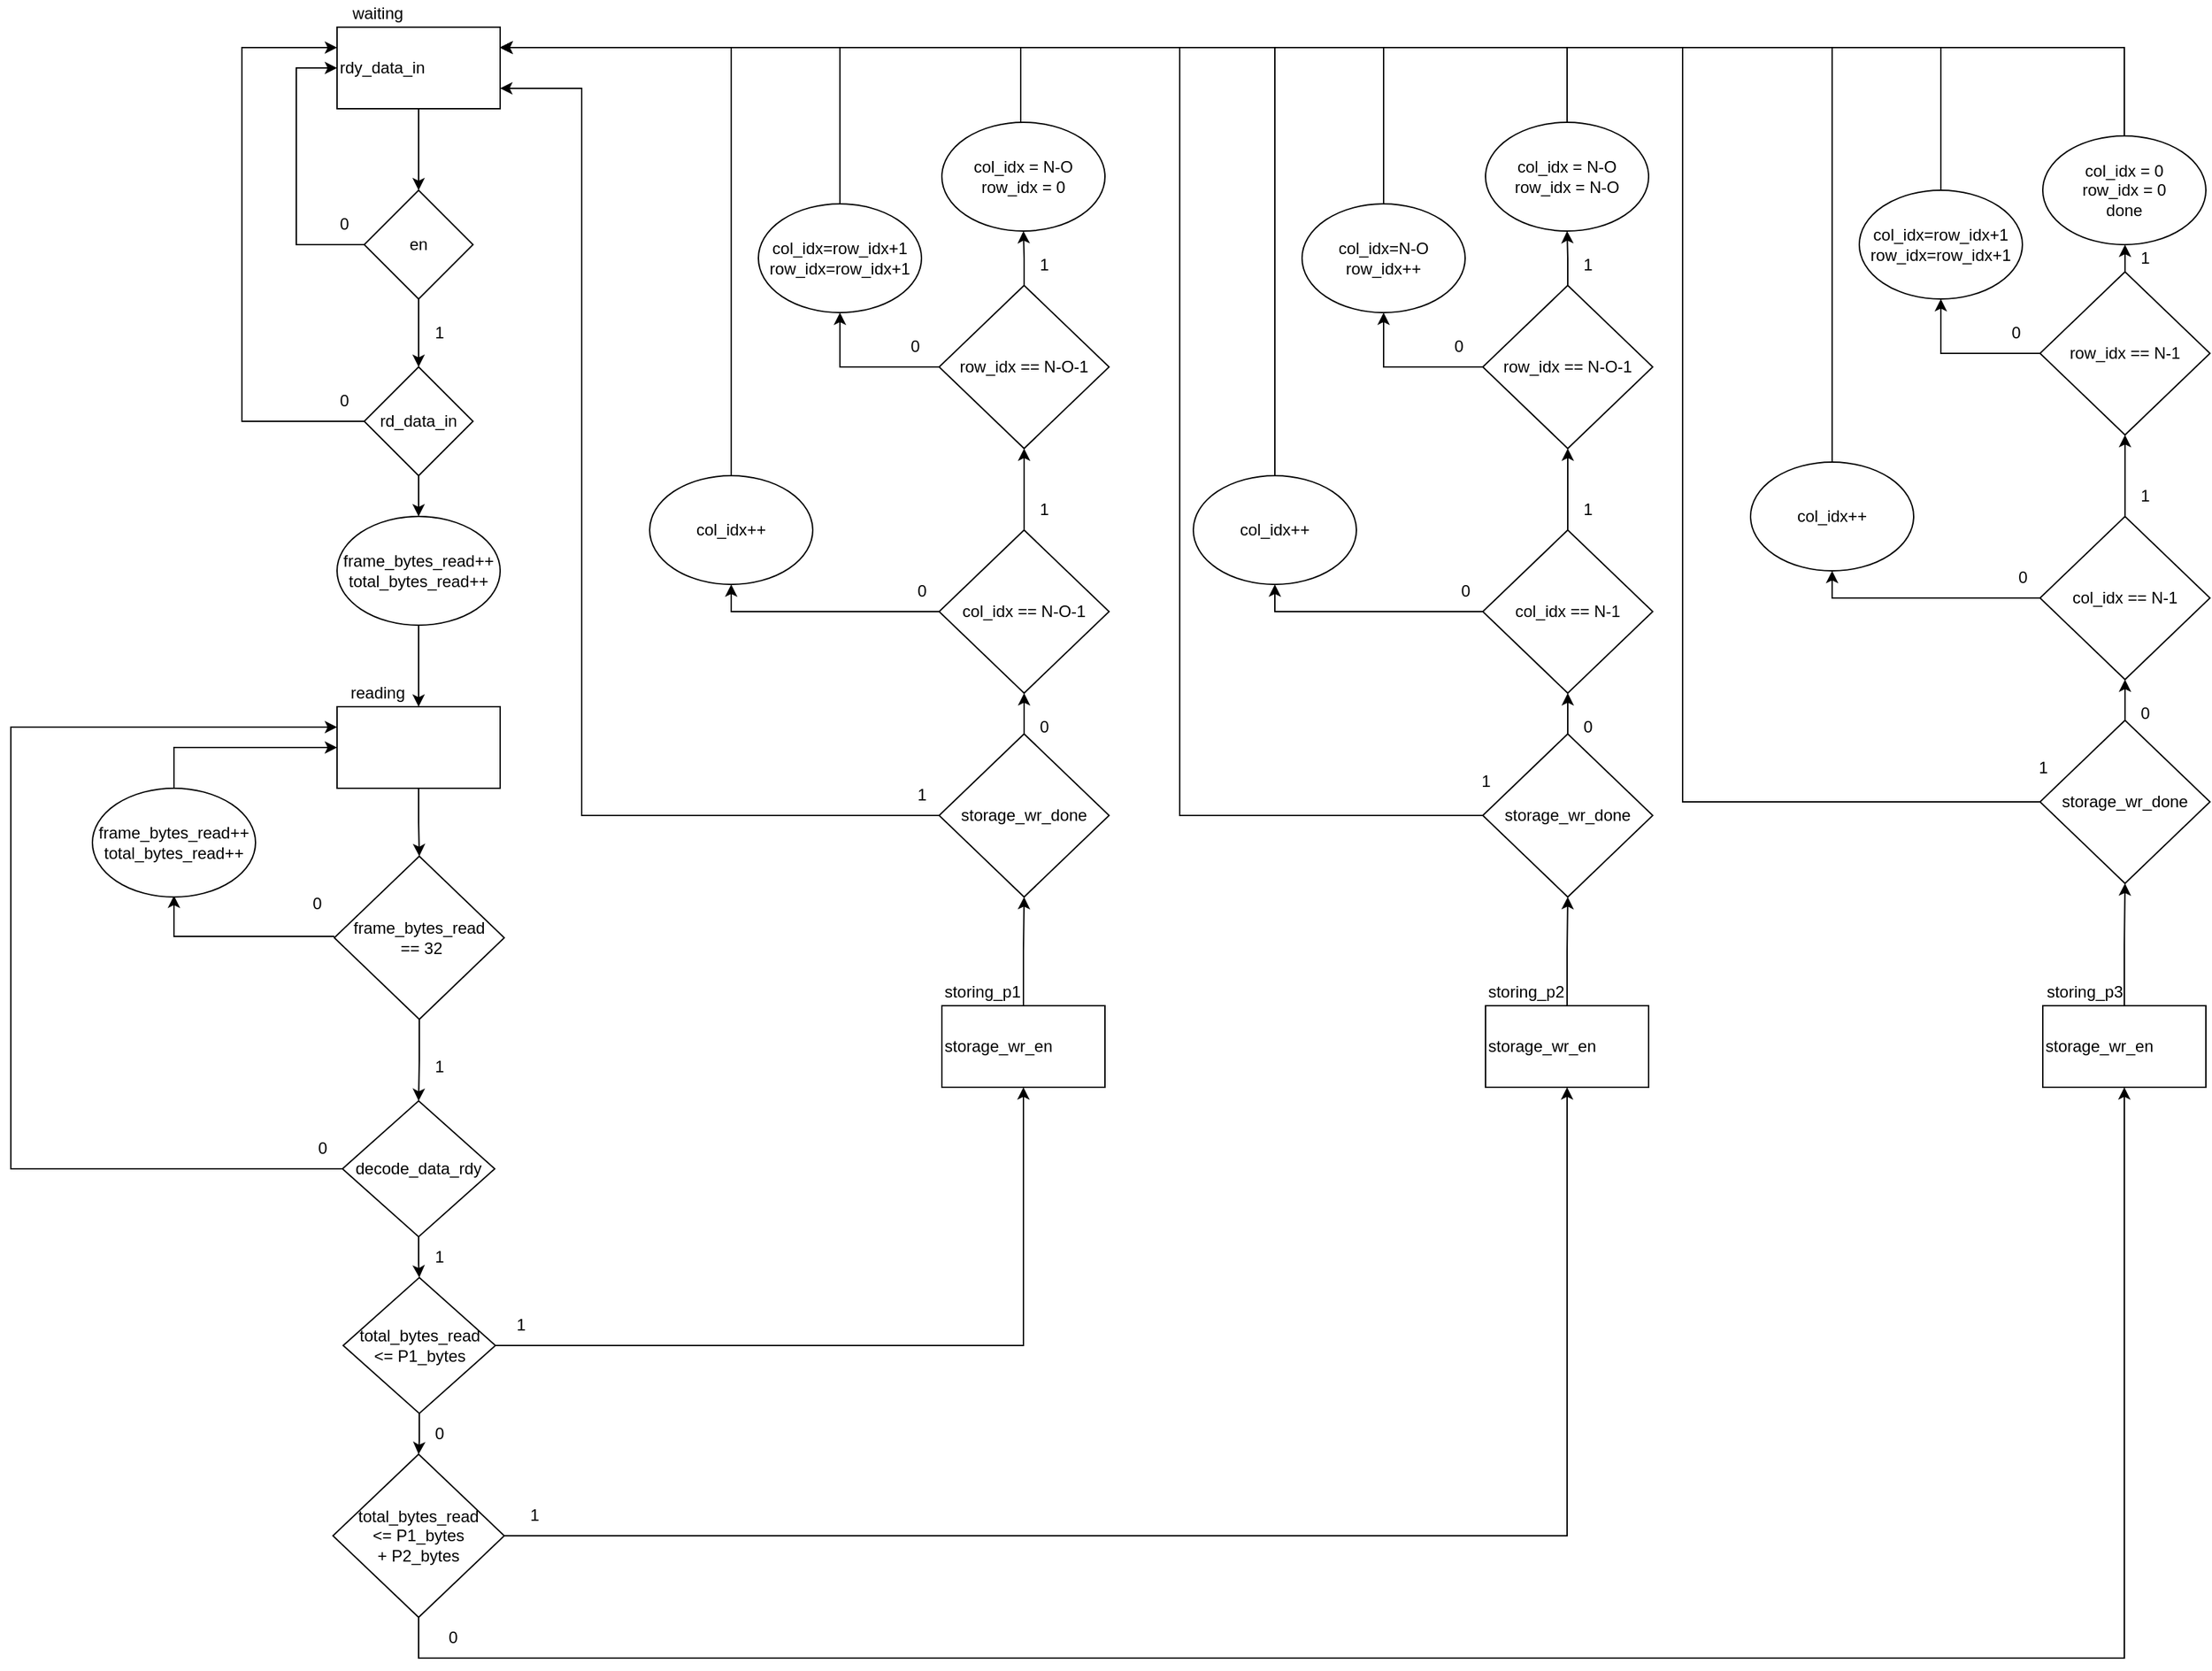 <mxfile version="22.1.2" type="device">
  <diagram name="Page-1" id="vqsGJL-SD46lGoLcBVYe">
    <mxGraphModel dx="2175" dy="1520" grid="1" gridSize="10" guides="1" tooltips="1" connect="1" arrows="1" fold="1" page="1" pageScale="1" pageWidth="850" pageHeight="1100" math="0" shadow="0">
      <root>
        <mxCell id="0" />
        <mxCell id="1" parent="0" />
        <mxCell id="K7loId0zBNw9NE6-Rvp8-5" style="edgeStyle=orthogonalEdgeStyle;rounded=0;orthogonalLoop=1;jettySize=auto;html=1;entryX=0.5;entryY=0;entryDx=0;entryDy=0;" edge="1" parent="1" source="K7loId0zBNw9NE6-Rvp8-1" target="K7loId0zBNw9NE6-Rvp8-3">
          <mxGeometry relative="1" as="geometry" />
        </mxCell>
        <mxCell id="K7loId0zBNw9NE6-Rvp8-1" value="rdy_data_in" style="rounded=0;whiteSpace=wrap;html=1;align=left;" vertex="1" parent="1">
          <mxGeometry x="320" y="80" width="120" height="60" as="geometry" />
        </mxCell>
        <mxCell id="K7loId0zBNw9NE6-Rvp8-2" value="waiting" style="text;html=1;strokeColor=none;fillColor=none;align=center;verticalAlign=middle;whiteSpace=wrap;rounded=0;" vertex="1" parent="1">
          <mxGeometry x="320" y="60" width="60" height="20" as="geometry" />
        </mxCell>
        <mxCell id="K7loId0zBNw9NE6-Rvp8-4" style="edgeStyle=orthogonalEdgeStyle;rounded=0;orthogonalLoop=1;jettySize=auto;html=1;entryX=0;entryY=0.5;entryDx=0;entryDy=0;" edge="1" parent="1" source="K7loId0zBNw9NE6-Rvp8-3" target="K7loId0zBNw9NE6-Rvp8-1">
          <mxGeometry relative="1" as="geometry">
            <Array as="points">
              <mxPoint x="290" y="240" />
              <mxPoint x="290" y="110" />
            </Array>
          </mxGeometry>
        </mxCell>
        <mxCell id="K7loId0zBNw9NE6-Rvp8-7" style="edgeStyle=orthogonalEdgeStyle;rounded=0;orthogonalLoop=1;jettySize=auto;html=1;entryX=0.5;entryY=0;entryDx=0;entryDy=0;" edge="1" parent="1" source="K7loId0zBNw9NE6-Rvp8-3" target="K7loId0zBNw9NE6-Rvp8-6">
          <mxGeometry relative="1" as="geometry" />
        </mxCell>
        <mxCell id="K7loId0zBNw9NE6-Rvp8-3" value="en" style="rhombus;whiteSpace=wrap;html=1;" vertex="1" parent="1">
          <mxGeometry x="340" y="200" width="80" height="80" as="geometry" />
        </mxCell>
        <mxCell id="K7loId0zBNw9NE6-Rvp8-8" style="edgeStyle=orthogonalEdgeStyle;rounded=0;orthogonalLoop=1;jettySize=auto;html=1;entryX=0;entryY=0.25;entryDx=0;entryDy=0;" edge="1" parent="1" source="K7loId0zBNw9NE6-Rvp8-6" target="K7loId0zBNw9NE6-Rvp8-1">
          <mxGeometry relative="1" as="geometry">
            <Array as="points">
              <mxPoint x="250" y="370" />
              <mxPoint x="250" y="95" />
            </Array>
          </mxGeometry>
        </mxCell>
        <mxCell id="K7loId0zBNw9NE6-Rvp8-13" style="edgeStyle=orthogonalEdgeStyle;rounded=0;orthogonalLoop=1;jettySize=auto;html=1;entryX=0.5;entryY=0;entryDx=0;entryDy=0;" edge="1" parent="1" source="K7loId0zBNw9NE6-Rvp8-6" target="K7loId0zBNw9NE6-Rvp8-12">
          <mxGeometry relative="1" as="geometry" />
        </mxCell>
        <mxCell id="K7loId0zBNw9NE6-Rvp8-6" value="rd_data_in" style="rhombus;whiteSpace=wrap;html=1;" vertex="1" parent="1">
          <mxGeometry x="340" y="330" width="80" height="80" as="geometry" />
        </mxCell>
        <mxCell id="K7loId0zBNw9NE6-Rvp8-9" value="0" style="text;html=1;align=center;verticalAlign=middle;resizable=0;points=[];autosize=1;strokeColor=none;fillColor=none;" vertex="1" parent="1">
          <mxGeometry x="310" y="210" width="30" height="30" as="geometry" />
        </mxCell>
        <mxCell id="K7loId0zBNw9NE6-Rvp8-10" value="0" style="text;html=1;align=center;verticalAlign=middle;resizable=0;points=[];autosize=1;strokeColor=none;fillColor=none;" vertex="1" parent="1">
          <mxGeometry x="310" y="340" width="30" height="30" as="geometry" />
        </mxCell>
        <mxCell id="K7loId0zBNw9NE6-Rvp8-11" value="1" style="text;html=1;align=center;verticalAlign=middle;resizable=0;points=[];autosize=1;strokeColor=none;fillColor=none;" vertex="1" parent="1">
          <mxGeometry x="380" y="290" width="30" height="30" as="geometry" />
        </mxCell>
        <mxCell id="K7loId0zBNw9NE6-Rvp8-16" style="edgeStyle=orthogonalEdgeStyle;rounded=0;orthogonalLoop=1;jettySize=auto;html=1;" edge="1" parent="1" source="K7loId0zBNw9NE6-Rvp8-12" target="K7loId0zBNw9NE6-Rvp8-14">
          <mxGeometry relative="1" as="geometry" />
        </mxCell>
        <mxCell id="K7loId0zBNw9NE6-Rvp8-12" value="frame_bytes_read++&lt;br&gt;total_bytes_read++" style="ellipse;whiteSpace=wrap;html=1;" vertex="1" parent="1">
          <mxGeometry x="320" y="440" width="120" height="80" as="geometry" />
        </mxCell>
        <mxCell id="K7loId0zBNw9NE6-Rvp8-20" style="edgeStyle=orthogonalEdgeStyle;rounded=0;orthogonalLoop=1;jettySize=auto;html=1;entryX=0.5;entryY=0;entryDx=0;entryDy=0;" edge="1" parent="1" source="K7loId0zBNw9NE6-Rvp8-14" target="K7loId0zBNw9NE6-Rvp8-18">
          <mxGeometry relative="1" as="geometry" />
        </mxCell>
        <mxCell id="K7loId0zBNw9NE6-Rvp8-14" value="" style="rounded=0;whiteSpace=wrap;html=1;align=left;" vertex="1" parent="1">
          <mxGeometry x="320" y="580" width="120" height="60" as="geometry" />
        </mxCell>
        <mxCell id="K7loId0zBNw9NE6-Rvp8-15" value="reading" style="text;html=1;strokeColor=none;fillColor=none;align=center;verticalAlign=middle;whiteSpace=wrap;rounded=0;" vertex="1" parent="1">
          <mxGeometry x="320" y="560" width="60" height="20" as="geometry" />
        </mxCell>
        <mxCell id="K7loId0zBNw9NE6-Rvp8-24" style="edgeStyle=orthogonalEdgeStyle;rounded=0;orthogonalLoop=1;jettySize=auto;html=1;entryX=0.5;entryY=0;entryDx=0;entryDy=0;" edge="1" parent="1" source="K7loId0zBNw9NE6-Rvp8-18" target="K7loId0zBNw9NE6-Rvp8-23">
          <mxGeometry relative="1" as="geometry" />
        </mxCell>
        <mxCell id="K7loId0zBNw9NE6-Rvp8-18" value="frame_bytes_read&lt;br&gt;&amp;nbsp;== 32" style="rhombus;whiteSpace=wrap;html=1;" vertex="1" parent="1">
          <mxGeometry x="318" y="690" width="125" height="120" as="geometry" />
        </mxCell>
        <mxCell id="K7loId0zBNw9NE6-Rvp8-22" value="0" style="text;html=1;align=center;verticalAlign=middle;resizable=0;points=[];autosize=1;strokeColor=none;fillColor=none;" vertex="1" parent="1">
          <mxGeometry x="290" y="710" width="30" height="30" as="geometry" />
        </mxCell>
        <mxCell id="K7loId0zBNw9NE6-Rvp8-25" style="edgeStyle=orthogonalEdgeStyle;rounded=0;orthogonalLoop=1;jettySize=auto;html=1;entryX=0;entryY=0.25;entryDx=0;entryDy=0;" edge="1" parent="1" source="K7loId0zBNw9NE6-Rvp8-23" target="K7loId0zBNw9NE6-Rvp8-14">
          <mxGeometry relative="1" as="geometry">
            <Array as="points">
              <mxPoint x="80" y="920" />
              <mxPoint x="80" y="595" />
            </Array>
          </mxGeometry>
        </mxCell>
        <mxCell id="K7loId0zBNw9NE6-Rvp8-29" style="edgeStyle=orthogonalEdgeStyle;rounded=0;orthogonalLoop=1;jettySize=auto;html=1;entryX=0.5;entryY=0;entryDx=0;entryDy=0;" edge="1" parent="1" source="K7loId0zBNw9NE6-Rvp8-23" target="K7loId0zBNw9NE6-Rvp8-28">
          <mxGeometry relative="1" as="geometry" />
        </mxCell>
        <mxCell id="K7loId0zBNw9NE6-Rvp8-23" value="decode_data_rdy" style="rhombus;whiteSpace=wrap;html=1;" vertex="1" parent="1">
          <mxGeometry x="324" y="870" width="112" height="100" as="geometry" />
        </mxCell>
        <mxCell id="K7loId0zBNw9NE6-Rvp8-26" value="0" style="text;html=1;align=center;verticalAlign=middle;resizable=0;points=[];autosize=1;strokeColor=none;fillColor=none;" vertex="1" parent="1">
          <mxGeometry x="294" y="890" width="30" height="30" as="geometry" />
        </mxCell>
        <mxCell id="K7loId0zBNw9NE6-Rvp8-27" value="1" style="text;html=1;align=center;verticalAlign=middle;resizable=0;points=[];autosize=1;strokeColor=none;fillColor=none;" vertex="1" parent="1">
          <mxGeometry x="380" y="830" width="30" height="30" as="geometry" />
        </mxCell>
        <mxCell id="K7loId0zBNw9NE6-Rvp8-48" style="edgeStyle=orthogonalEdgeStyle;rounded=0;orthogonalLoop=1;jettySize=auto;html=1;entryX=0.5;entryY=1;entryDx=0;entryDy=0;" edge="1" parent="1" source="K7loId0zBNw9NE6-Rvp8-28" target="K7loId0zBNw9NE6-Rvp8-33">
          <mxGeometry relative="1" as="geometry" />
        </mxCell>
        <mxCell id="K7loId0zBNw9NE6-Rvp8-50" style="edgeStyle=orthogonalEdgeStyle;rounded=0;orthogonalLoop=1;jettySize=auto;html=1;entryX=0.5;entryY=0;entryDx=0;entryDy=0;" edge="1" parent="1" source="K7loId0zBNw9NE6-Rvp8-28" target="K7loId0zBNw9NE6-Rvp8-49">
          <mxGeometry relative="1" as="geometry" />
        </mxCell>
        <mxCell id="K7loId0zBNw9NE6-Rvp8-28" value="total_bytes_read&lt;br&gt;&amp;lt;= P1_bytes" style="rhombus;whiteSpace=wrap;html=1;" vertex="1" parent="1">
          <mxGeometry x="324.5" y="1000" width="112" height="100" as="geometry" />
        </mxCell>
        <mxCell id="K7loId0zBNw9NE6-Rvp8-31" style="edgeStyle=orthogonalEdgeStyle;rounded=0;orthogonalLoop=1;jettySize=auto;html=1;" edge="1" parent="1">
          <mxGeometry relative="1" as="geometry">
            <mxPoint x="318" y="749" as="sourcePoint" />
            <mxPoint x="200" y="719" as="targetPoint" />
            <Array as="points">
              <mxPoint x="200" y="749" />
            </Array>
          </mxGeometry>
        </mxCell>
        <mxCell id="K7loId0zBNw9NE6-Rvp8-36" style="edgeStyle=orthogonalEdgeStyle;rounded=0;orthogonalLoop=1;jettySize=auto;html=1;" edge="1" parent="1" source="K7loId0zBNw9NE6-Rvp8-30" target="K7loId0zBNw9NE6-Rvp8-14">
          <mxGeometry relative="1" as="geometry">
            <Array as="points">
              <mxPoint x="200" y="610" />
            </Array>
          </mxGeometry>
        </mxCell>
        <mxCell id="K7loId0zBNw9NE6-Rvp8-30" value="frame_bytes_read++&lt;br&gt;total_bytes_read++" style="ellipse;whiteSpace=wrap;html=1;" vertex="1" parent="1">
          <mxGeometry x="140" y="640" width="120" height="80" as="geometry" />
        </mxCell>
        <mxCell id="K7loId0zBNw9NE6-Rvp8-61" style="edgeStyle=orthogonalEdgeStyle;rounded=0;orthogonalLoop=1;jettySize=auto;html=1;entryX=0.5;entryY=1;entryDx=0;entryDy=0;" edge="1" parent="1" source="K7loId0zBNw9NE6-Rvp8-33" target="K7loId0zBNw9NE6-Rvp8-58">
          <mxGeometry relative="1" as="geometry" />
        </mxCell>
        <mxCell id="K7loId0zBNw9NE6-Rvp8-33" value="storage_wr_en" style="rounded=0;whiteSpace=wrap;html=1;align=left;" vertex="1" parent="1">
          <mxGeometry x="765" y="800" width="120" height="60" as="geometry" />
        </mxCell>
        <mxCell id="K7loId0zBNw9NE6-Rvp8-34" value="storing_p1" style="text;html=1;strokeColor=none;fillColor=none;align=center;verticalAlign=middle;whiteSpace=wrap;rounded=0;" vertex="1" parent="1">
          <mxGeometry x="765" y="780" width="60" height="20" as="geometry" />
        </mxCell>
        <mxCell id="K7loId0zBNw9NE6-Rvp8-37" value="1" style="text;html=1;align=center;verticalAlign=middle;resizable=0;points=[];autosize=1;strokeColor=none;fillColor=none;" vertex="1" parent="1">
          <mxGeometry x="380" y="970" width="30" height="30" as="geometry" />
        </mxCell>
        <mxCell id="K7loId0zBNw9NE6-Rvp8-97" style="edgeStyle=orthogonalEdgeStyle;rounded=0;orthogonalLoop=1;jettySize=auto;html=1;entryX=0.5;entryY=1;entryDx=0;entryDy=0;" edge="1" parent="1" source="K7loId0zBNw9NE6-Rvp8-42" target="K7loId0zBNw9NE6-Rvp8-81">
          <mxGeometry relative="1" as="geometry" />
        </mxCell>
        <mxCell id="K7loId0zBNw9NE6-Rvp8-42" value="storage_wr_en" style="rounded=0;whiteSpace=wrap;html=1;align=left;" vertex="1" parent="1">
          <mxGeometry x="1165" y="800" width="120" height="60" as="geometry" />
        </mxCell>
        <mxCell id="K7loId0zBNw9NE6-Rvp8-43" value="storing_p2" style="text;html=1;strokeColor=none;fillColor=none;align=center;verticalAlign=middle;whiteSpace=wrap;rounded=0;" vertex="1" parent="1">
          <mxGeometry x="1165" y="780" width="60" height="20" as="geometry" />
        </mxCell>
        <mxCell id="K7loId0zBNw9NE6-Rvp8-119" style="edgeStyle=orthogonalEdgeStyle;rounded=0;orthogonalLoop=1;jettySize=auto;html=1;entryX=0.5;entryY=1;entryDx=0;entryDy=0;" edge="1" parent="1" source="K7loId0zBNw9NE6-Rvp8-44" target="K7loId0zBNw9NE6-Rvp8-103">
          <mxGeometry relative="1" as="geometry" />
        </mxCell>
        <mxCell id="K7loId0zBNw9NE6-Rvp8-44" value="storage_wr_en" style="rounded=0;whiteSpace=wrap;html=1;align=left;" vertex="1" parent="1">
          <mxGeometry x="1575" y="800" width="120" height="60" as="geometry" />
        </mxCell>
        <mxCell id="K7loId0zBNw9NE6-Rvp8-45" value="storing_p3" style="text;html=1;strokeColor=none;fillColor=none;align=center;verticalAlign=middle;whiteSpace=wrap;rounded=0;" vertex="1" parent="1">
          <mxGeometry x="1576" y="780" width="60" height="20" as="geometry" />
        </mxCell>
        <mxCell id="K7loId0zBNw9NE6-Rvp8-54" style="edgeStyle=orthogonalEdgeStyle;rounded=0;orthogonalLoop=1;jettySize=auto;html=1;entryX=0.5;entryY=1;entryDx=0;entryDy=0;" edge="1" parent="1" source="K7loId0zBNw9NE6-Rvp8-49" target="K7loId0zBNw9NE6-Rvp8-42">
          <mxGeometry relative="1" as="geometry" />
        </mxCell>
        <mxCell id="K7loId0zBNw9NE6-Rvp8-55" style="edgeStyle=orthogonalEdgeStyle;rounded=0;orthogonalLoop=1;jettySize=auto;html=1;entryX=0.5;entryY=1;entryDx=0;entryDy=0;" edge="1" parent="1" source="K7loId0zBNw9NE6-Rvp8-49" target="K7loId0zBNw9NE6-Rvp8-44">
          <mxGeometry relative="1" as="geometry">
            <Array as="points">
              <mxPoint x="380" y="1280" />
              <mxPoint x="1635" y="1280" />
            </Array>
          </mxGeometry>
        </mxCell>
        <mxCell id="K7loId0zBNw9NE6-Rvp8-49" value="total_bytes_read&lt;br&gt;&amp;lt;= P1_bytes&lt;br&gt;+ P2_bytes" style="rhombus;whiteSpace=wrap;html=1;" vertex="1" parent="1">
          <mxGeometry x="317" y="1130" width="126" height="120" as="geometry" />
        </mxCell>
        <mxCell id="K7loId0zBNw9NE6-Rvp8-51" value="1" style="text;html=1;align=center;verticalAlign=middle;resizable=0;points=[];autosize=1;strokeColor=none;fillColor=none;" vertex="1" parent="1">
          <mxGeometry x="440" y="1020" width="30" height="30" as="geometry" />
        </mxCell>
        <mxCell id="K7loId0zBNw9NE6-Rvp8-52" value="0" style="text;html=1;align=center;verticalAlign=middle;resizable=0;points=[];autosize=1;strokeColor=none;fillColor=none;" vertex="1" parent="1">
          <mxGeometry x="380" y="1100" width="30" height="30" as="geometry" />
        </mxCell>
        <mxCell id="K7loId0zBNw9NE6-Rvp8-53" value="1" style="text;html=1;align=center;verticalAlign=middle;resizable=0;points=[];autosize=1;strokeColor=none;fillColor=none;" vertex="1" parent="1">
          <mxGeometry x="450" y="1160" width="30" height="30" as="geometry" />
        </mxCell>
        <mxCell id="K7loId0zBNw9NE6-Rvp8-56" value="0" style="text;html=1;align=center;verticalAlign=middle;resizable=0;points=[];autosize=1;strokeColor=none;fillColor=none;" vertex="1" parent="1">
          <mxGeometry x="390" y="1250" width="30" height="30" as="geometry" />
        </mxCell>
        <mxCell id="K7loId0zBNw9NE6-Rvp8-59" style="edgeStyle=orthogonalEdgeStyle;rounded=0;orthogonalLoop=1;jettySize=auto;html=1;entryX=1;entryY=0.75;entryDx=0;entryDy=0;" edge="1" parent="1" source="K7loId0zBNw9NE6-Rvp8-58" target="K7loId0zBNw9NE6-Rvp8-1">
          <mxGeometry relative="1" as="geometry">
            <mxPoint x="640" y="140" as="targetPoint" />
            <Array as="points">
              <mxPoint x="500" y="660" />
              <mxPoint x="500" y="125" />
            </Array>
          </mxGeometry>
        </mxCell>
        <mxCell id="K7loId0zBNw9NE6-Rvp8-74" style="edgeStyle=orthogonalEdgeStyle;rounded=0;orthogonalLoop=1;jettySize=auto;html=1;entryX=0.5;entryY=1;entryDx=0;entryDy=0;" edge="1" parent="1" source="K7loId0zBNw9NE6-Rvp8-58" target="K7loId0zBNw9NE6-Rvp8-62">
          <mxGeometry relative="1" as="geometry" />
        </mxCell>
        <mxCell id="K7loId0zBNw9NE6-Rvp8-58" value="storage_wr_done" style="rhombus;whiteSpace=wrap;html=1;" vertex="1" parent="1">
          <mxGeometry x="763" y="600" width="125" height="120" as="geometry" />
        </mxCell>
        <mxCell id="K7loId0zBNw9NE6-Rvp8-60" value="1" style="text;html=1;align=center;verticalAlign=middle;resizable=0;points=[];autosize=1;strokeColor=none;fillColor=none;" vertex="1" parent="1">
          <mxGeometry x="735" y="630" width="30" height="30" as="geometry" />
        </mxCell>
        <mxCell id="K7loId0zBNw9NE6-Rvp8-71" style="edgeStyle=orthogonalEdgeStyle;rounded=0;orthogonalLoop=1;jettySize=auto;html=1;entryX=0.5;entryY=1;entryDx=0;entryDy=0;" edge="1" parent="1" source="K7loId0zBNw9NE6-Rvp8-62" target="K7loId0zBNw9NE6-Rvp8-70">
          <mxGeometry relative="1" as="geometry" />
        </mxCell>
        <mxCell id="K7loId0zBNw9NE6-Rvp8-73" style="edgeStyle=orthogonalEdgeStyle;rounded=0;orthogonalLoop=1;jettySize=auto;html=1;entryX=0.5;entryY=1;entryDx=0;entryDy=0;" edge="1" parent="1" source="K7loId0zBNw9NE6-Rvp8-62" target="K7loId0zBNw9NE6-Rvp8-63">
          <mxGeometry relative="1" as="geometry" />
        </mxCell>
        <mxCell id="K7loId0zBNw9NE6-Rvp8-62" value="col_idx == N-O-1" style="rhombus;whiteSpace=wrap;html=1;" vertex="1" parent="1">
          <mxGeometry x="763" y="450" width="125" height="120" as="geometry" />
        </mxCell>
        <mxCell id="K7loId0zBNw9NE6-Rvp8-66" style="edgeStyle=orthogonalEdgeStyle;rounded=0;orthogonalLoop=1;jettySize=auto;html=1;entryX=0.5;entryY=1;entryDx=0;entryDy=0;" edge="1" parent="1" source="K7loId0zBNw9NE6-Rvp8-63" target="K7loId0zBNw9NE6-Rvp8-64">
          <mxGeometry relative="1" as="geometry" />
        </mxCell>
        <mxCell id="K7loId0zBNw9NE6-Rvp8-68" style="edgeStyle=orthogonalEdgeStyle;rounded=0;orthogonalLoop=1;jettySize=auto;html=1;entryX=0.5;entryY=1;entryDx=0;entryDy=0;" edge="1" parent="1" source="K7loId0zBNw9NE6-Rvp8-63" target="K7loId0zBNw9NE6-Rvp8-67">
          <mxGeometry relative="1" as="geometry" />
        </mxCell>
        <mxCell id="K7loId0zBNw9NE6-Rvp8-63" value="row_idx == N-O-1" style="rhombus;whiteSpace=wrap;html=1;" vertex="1" parent="1">
          <mxGeometry x="763" y="270" width="125" height="120" as="geometry" />
        </mxCell>
        <mxCell id="K7loId0zBNw9NE6-Rvp8-65" style="edgeStyle=orthogonalEdgeStyle;rounded=0;orthogonalLoop=1;jettySize=auto;html=1;entryX=1;entryY=0.25;entryDx=0;entryDy=0;" edge="1" parent="1" source="K7loId0zBNw9NE6-Rvp8-64" target="K7loId0zBNw9NE6-Rvp8-1">
          <mxGeometry relative="1" as="geometry">
            <Array as="points">
              <mxPoint x="823" y="95" />
            </Array>
          </mxGeometry>
        </mxCell>
        <mxCell id="K7loId0zBNw9NE6-Rvp8-64" value="col_idx = N-O&lt;br&gt;row_idx = 0" style="ellipse;whiteSpace=wrap;html=1;" vertex="1" parent="1">
          <mxGeometry x="765" y="150" width="120" height="80" as="geometry" />
        </mxCell>
        <mxCell id="K7loId0zBNw9NE6-Rvp8-69" style="edgeStyle=orthogonalEdgeStyle;rounded=0;orthogonalLoop=1;jettySize=auto;html=1;exitX=0.5;exitY=0;exitDx=0;exitDy=0;entryX=1;entryY=0.25;entryDx=0;entryDy=0;" edge="1" parent="1" source="K7loId0zBNw9NE6-Rvp8-67" target="K7loId0zBNw9NE6-Rvp8-1">
          <mxGeometry relative="1" as="geometry" />
        </mxCell>
        <mxCell id="K7loId0zBNw9NE6-Rvp8-67" value="col_idx=row_idx+1&lt;br&gt;row_idx=row_idx+1" style="ellipse;whiteSpace=wrap;html=1;" vertex="1" parent="1">
          <mxGeometry x="630" y="210" width="120" height="80" as="geometry" />
        </mxCell>
        <mxCell id="K7loId0zBNw9NE6-Rvp8-72" style="edgeStyle=orthogonalEdgeStyle;rounded=0;orthogonalLoop=1;jettySize=auto;html=1;entryX=1;entryY=0.25;entryDx=0;entryDy=0;" edge="1" parent="1" source="K7loId0zBNw9NE6-Rvp8-70" target="K7loId0zBNw9NE6-Rvp8-1">
          <mxGeometry relative="1" as="geometry">
            <Array as="points">
              <mxPoint x="610" y="95" />
            </Array>
          </mxGeometry>
        </mxCell>
        <mxCell id="K7loId0zBNw9NE6-Rvp8-70" value="col_idx++" style="ellipse;whiteSpace=wrap;html=1;" vertex="1" parent="1">
          <mxGeometry x="550" y="410" width="120" height="80" as="geometry" />
        </mxCell>
        <mxCell id="K7loId0zBNw9NE6-Rvp8-75" value="0" style="text;html=1;align=center;verticalAlign=middle;resizable=0;points=[];autosize=1;strokeColor=none;fillColor=none;" vertex="1" parent="1">
          <mxGeometry x="825" y="580" width="30" height="30" as="geometry" />
        </mxCell>
        <mxCell id="K7loId0zBNw9NE6-Rvp8-76" value="0" style="text;html=1;align=center;verticalAlign=middle;resizable=0;points=[];autosize=1;strokeColor=none;fillColor=none;" vertex="1" parent="1">
          <mxGeometry x="735" y="480" width="30" height="30" as="geometry" />
        </mxCell>
        <mxCell id="K7loId0zBNw9NE6-Rvp8-77" value="0" style="text;html=1;align=center;verticalAlign=middle;resizable=0;points=[];autosize=1;strokeColor=none;fillColor=none;" vertex="1" parent="1">
          <mxGeometry x="730" y="300" width="30" height="30" as="geometry" />
        </mxCell>
        <mxCell id="K7loId0zBNw9NE6-Rvp8-78" value="1" style="text;html=1;align=center;verticalAlign=middle;resizable=0;points=[];autosize=1;strokeColor=none;fillColor=none;" vertex="1" parent="1">
          <mxGeometry x="825" y="420" width="30" height="30" as="geometry" />
        </mxCell>
        <mxCell id="K7loId0zBNw9NE6-Rvp8-79" value="1" style="text;html=1;align=center;verticalAlign=middle;resizable=0;points=[];autosize=1;strokeColor=none;fillColor=none;" vertex="1" parent="1">
          <mxGeometry x="825" y="240" width="30" height="30" as="geometry" />
        </mxCell>
        <mxCell id="K7loId0zBNw9NE6-Rvp8-80" style="edgeStyle=orthogonalEdgeStyle;rounded=0;orthogonalLoop=1;jettySize=auto;html=1;entryX=0.5;entryY=1;entryDx=0;entryDy=0;" edge="1" parent="1" source="K7loId0zBNw9NE6-Rvp8-81" target="K7loId0zBNw9NE6-Rvp8-85">
          <mxGeometry relative="1" as="geometry" />
        </mxCell>
        <mxCell id="K7loId0zBNw9NE6-Rvp8-98" style="edgeStyle=orthogonalEdgeStyle;rounded=0;orthogonalLoop=1;jettySize=auto;html=1;entryX=1;entryY=0.25;entryDx=0;entryDy=0;" edge="1" parent="1" source="K7loId0zBNw9NE6-Rvp8-81" target="K7loId0zBNw9NE6-Rvp8-1">
          <mxGeometry relative="1" as="geometry">
            <Array as="points">
              <mxPoint x="940" y="660" />
              <mxPoint x="940" y="95" />
            </Array>
          </mxGeometry>
        </mxCell>
        <mxCell id="K7loId0zBNw9NE6-Rvp8-81" value="storage_wr_done" style="rhombus;whiteSpace=wrap;html=1;" vertex="1" parent="1">
          <mxGeometry x="1163" y="600" width="125" height="120" as="geometry" />
        </mxCell>
        <mxCell id="K7loId0zBNw9NE6-Rvp8-82" value="1" style="text;html=1;align=center;verticalAlign=middle;resizable=0;points=[];autosize=1;strokeColor=none;fillColor=none;" vertex="1" parent="1">
          <mxGeometry x="1150" y="620" width="30" height="30" as="geometry" />
        </mxCell>
        <mxCell id="K7loId0zBNw9NE6-Rvp8-83" style="edgeStyle=orthogonalEdgeStyle;rounded=0;orthogonalLoop=1;jettySize=auto;html=1;entryX=0.5;entryY=1;entryDx=0;entryDy=0;" edge="1" parent="1" source="K7loId0zBNw9NE6-Rvp8-85" target="K7loId0zBNw9NE6-Rvp8-91">
          <mxGeometry relative="1" as="geometry" />
        </mxCell>
        <mxCell id="K7loId0zBNw9NE6-Rvp8-84" style="edgeStyle=orthogonalEdgeStyle;rounded=0;orthogonalLoop=1;jettySize=auto;html=1;entryX=0.5;entryY=1;entryDx=0;entryDy=0;" edge="1" parent="1" source="K7loId0zBNw9NE6-Rvp8-85" target="K7loId0zBNw9NE6-Rvp8-88">
          <mxGeometry relative="1" as="geometry" />
        </mxCell>
        <mxCell id="K7loId0zBNw9NE6-Rvp8-85" value="col_idx == N-1" style="rhombus;whiteSpace=wrap;html=1;" vertex="1" parent="1">
          <mxGeometry x="1163" y="450" width="125" height="120" as="geometry" />
        </mxCell>
        <mxCell id="K7loId0zBNw9NE6-Rvp8-86" style="edgeStyle=orthogonalEdgeStyle;rounded=0;orthogonalLoop=1;jettySize=auto;html=1;entryX=0.5;entryY=1;entryDx=0;entryDy=0;" edge="1" parent="1" source="K7loId0zBNw9NE6-Rvp8-88" target="K7loId0zBNw9NE6-Rvp8-89">
          <mxGeometry relative="1" as="geometry" />
        </mxCell>
        <mxCell id="K7loId0zBNw9NE6-Rvp8-87" style="edgeStyle=orthogonalEdgeStyle;rounded=0;orthogonalLoop=1;jettySize=auto;html=1;entryX=0.5;entryY=1;entryDx=0;entryDy=0;" edge="1" parent="1" source="K7loId0zBNw9NE6-Rvp8-88" target="K7loId0zBNw9NE6-Rvp8-90">
          <mxGeometry relative="1" as="geometry" />
        </mxCell>
        <mxCell id="K7loId0zBNw9NE6-Rvp8-88" value="row_idx == N-O-1" style="rhombus;whiteSpace=wrap;html=1;" vertex="1" parent="1">
          <mxGeometry x="1163" y="270" width="125" height="120" as="geometry" />
        </mxCell>
        <mxCell id="K7loId0zBNw9NE6-Rvp8-100" style="edgeStyle=orthogonalEdgeStyle;rounded=0;orthogonalLoop=1;jettySize=auto;html=1;entryX=1;entryY=0.25;entryDx=0;entryDy=0;" edge="1" parent="1" source="K7loId0zBNw9NE6-Rvp8-89" target="K7loId0zBNw9NE6-Rvp8-1">
          <mxGeometry relative="1" as="geometry">
            <Array as="points">
              <mxPoint x="1225" y="95" />
            </Array>
          </mxGeometry>
        </mxCell>
        <mxCell id="K7loId0zBNw9NE6-Rvp8-89" value="col_idx = N-O&lt;br&gt;row_idx = N-O" style="ellipse;whiteSpace=wrap;html=1;" vertex="1" parent="1">
          <mxGeometry x="1165" y="150" width="120" height="80" as="geometry" />
        </mxCell>
        <mxCell id="K7loId0zBNw9NE6-Rvp8-101" style="edgeStyle=orthogonalEdgeStyle;rounded=0;orthogonalLoop=1;jettySize=auto;html=1;entryX=1;entryY=0.25;entryDx=0;entryDy=0;" edge="1" parent="1" source="K7loId0zBNw9NE6-Rvp8-90" target="K7loId0zBNw9NE6-Rvp8-1">
          <mxGeometry relative="1" as="geometry">
            <Array as="points">
              <mxPoint x="1090" y="95" />
            </Array>
          </mxGeometry>
        </mxCell>
        <mxCell id="K7loId0zBNw9NE6-Rvp8-90" value="col_idx=N-O&lt;br&gt;row_idx++" style="ellipse;whiteSpace=wrap;html=1;" vertex="1" parent="1">
          <mxGeometry x="1030" y="210" width="120" height="80" as="geometry" />
        </mxCell>
        <mxCell id="K7loId0zBNw9NE6-Rvp8-99" style="edgeStyle=orthogonalEdgeStyle;rounded=0;orthogonalLoop=1;jettySize=auto;html=1;entryX=1;entryY=0.25;entryDx=0;entryDy=0;" edge="1" parent="1" source="K7loId0zBNw9NE6-Rvp8-91" target="K7loId0zBNw9NE6-Rvp8-1">
          <mxGeometry relative="1" as="geometry">
            <Array as="points">
              <mxPoint x="1010" y="95" />
            </Array>
          </mxGeometry>
        </mxCell>
        <mxCell id="K7loId0zBNw9NE6-Rvp8-91" value="col_idx++" style="ellipse;whiteSpace=wrap;html=1;" vertex="1" parent="1">
          <mxGeometry x="950" y="410" width="120" height="80" as="geometry" />
        </mxCell>
        <mxCell id="K7loId0zBNw9NE6-Rvp8-92" value="0" style="text;html=1;align=center;verticalAlign=middle;resizable=0;points=[];autosize=1;strokeColor=none;fillColor=none;" vertex="1" parent="1">
          <mxGeometry x="1225" y="580" width="30" height="30" as="geometry" />
        </mxCell>
        <mxCell id="K7loId0zBNw9NE6-Rvp8-93" value="0" style="text;html=1;align=center;verticalAlign=middle;resizable=0;points=[];autosize=1;strokeColor=none;fillColor=none;" vertex="1" parent="1">
          <mxGeometry x="1135" y="480" width="30" height="30" as="geometry" />
        </mxCell>
        <mxCell id="K7loId0zBNw9NE6-Rvp8-94" value="0" style="text;html=1;align=center;verticalAlign=middle;resizable=0;points=[];autosize=1;strokeColor=none;fillColor=none;" vertex="1" parent="1">
          <mxGeometry x="1130" y="300" width="30" height="30" as="geometry" />
        </mxCell>
        <mxCell id="K7loId0zBNw9NE6-Rvp8-95" value="1" style="text;html=1;align=center;verticalAlign=middle;resizable=0;points=[];autosize=1;strokeColor=none;fillColor=none;" vertex="1" parent="1">
          <mxGeometry x="1225" y="420" width="30" height="30" as="geometry" />
        </mxCell>
        <mxCell id="K7loId0zBNw9NE6-Rvp8-96" value="1" style="text;html=1;align=center;verticalAlign=middle;resizable=0;points=[];autosize=1;strokeColor=none;fillColor=none;" vertex="1" parent="1">
          <mxGeometry x="1225" y="240" width="30" height="30" as="geometry" />
        </mxCell>
        <mxCell id="K7loId0zBNw9NE6-Rvp8-102" style="edgeStyle=orthogonalEdgeStyle;rounded=0;orthogonalLoop=1;jettySize=auto;html=1;entryX=0.5;entryY=1;entryDx=0;entryDy=0;" edge="1" parent="1" source="K7loId0zBNw9NE6-Rvp8-103" target="K7loId0zBNw9NE6-Rvp8-107">
          <mxGeometry relative="1" as="geometry" />
        </mxCell>
        <mxCell id="K7loId0zBNw9NE6-Rvp8-120" style="edgeStyle=orthogonalEdgeStyle;rounded=0;orthogonalLoop=1;jettySize=auto;html=1;entryX=1;entryY=0.25;entryDx=0;entryDy=0;" edge="1" parent="1" source="K7loId0zBNw9NE6-Rvp8-103" target="K7loId0zBNw9NE6-Rvp8-1">
          <mxGeometry relative="1" as="geometry">
            <Array as="points">
              <mxPoint x="1310" y="650" />
              <mxPoint x="1310" y="95" />
            </Array>
          </mxGeometry>
        </mxCell>
        <mxCell id="K7loId0zBNw9NE6-Rvp8-103" value="storage_wr_done" style="rhombus;whiteSpace=wrap;html=1;" vertex="1" parent="1">
          <mxGeometry x="1573" y="590" width="125" height="120" as="geometry" />
        </mxCell>
        <mxCell id="K7loId0zBNw9NE6-Rvp8-104" value="1" style="text;html=1;align=center;verticalAlign=middle;resizable=0;points=[];autosize=1;strokeColor=none;fillColor=none;" vertex="1" parent="1">
          <mxGeometry x="1560" y="610" width="30" height="30" as="geometry" />
        </mxCell>
        <mxCell id="K7loId0zBNw9NE6-Rvp8-105" style="edgeStyle=orthogonalEdgeStyle;rounded=0;orthogonalLoop=1;jettySize=auto;html=1;entryX=0.5;entryY=1;entryDx=0;entryDy=0;" edge="1" parent="1" source="K7loId0zBNw9NE6-Rvp8-107" target="K7loId0zBNw9NE6-Rvp8-113">
          <mxGeometry relative="1" as="geometry" />
        </mxCell>
        <mxCell id="K7loId0zBNw9NE6-Rvp8-106" style="edgeStyle=orthogonalEdgeStyle;rounded=0;orthogonalLoop=1;jettySize=auto;html=1;entryX=0.5;entryY=1;entryDx=0;entryDy=0;" edge="1" parent="1" source="K7loId0zBNw9NE6-Rvp8-107" target="K7loId0zBNw9NE6-Rvp8-110">
          <mxGeometry relative="1" as="geometry" />
        </mxCell>
        <mxCell id="K7loId0zBNw9NE6-Rvp8-107" value="col_idx == N-1" style="rhombus;whiteSpace=wrap;html=1;" vertex="1" parent="1">
          <mxGeometry x="1573" y="440" width="125" height="120" as="geometry" />
        </mxCell>
        <mxCell id="K7loId0zBNw9NE6-Rvp8-108" style="edgeStyle=orthogonalEdgeStyle;rounded=0;orthogonalLoop=1;jettySize=auto;html=1;entryX=0.5;entryY=1;entryDx=0;entryDy=0;" edge="1" parent="1" source="K7loId0zBNw9NE6-Rvp8-110" target="K7loId0zBNw9NE6-Rvp8-111">
          <mxGeometry relative="1" as="geometry" />
        </mxCell>
        <mxCell id="K7loId0zBNw9NE6-Rvp8-109" style="edgeStyle=orthogonalEdgeStyle;rounded=0;orthogonalLoop=1;jettySize=auto;html=1;entryX=0.5;entryY=1;entryDx=0;entryDy=0;" edge="1" parent="1" source="K7loId0zBNw9NE6-Rvp8-110" target="K7loId0zBNw9NE6-Rvp8-112">
          <mxGeometry relative="1" as="geometry" />
        </mxCell>
        <mxCell id="K7loId0zBNw9NE6-Rvp8-110" value="row_idx == N-1" style="rhombus;whiteSpace=wrap;html=1;" vertex="1" parent="1">
          <mxGeometry x="1573" y="260" width="125" height="120" as="geometry" />
        </mxCell>
        <mxCell id="K7loId0zBNw9NE6-Rvp8-126" style="edgeStyle=orthogonalEdgeStyle;rounded=0;orthogonalLoop=1;jettySize=auto;html=1;entryX=1;entryY=0.25;entryDx=0;entryDy=0;" edge="1" parent="1" source="K7loId0zBNw9NE6-Rvp8-111" target="K7loId0zBNw9NE6-Rvp8-1">
          <mxGeometry relative="1" as="geometry">
            <Array as="points">
              <mxPoint x="1635" y="95" />
            </Array>
          </mxGeometry>
        </mxCell>
        <mxCell id="K7loId0zBNw9NE6-Rvp8-111" value="col_idx = 0&lt;br&gt;row_idx = 0&lt;br&gt;done" style="ellipse;whiteSpace=wrap;html=1;" vertex="1" parent="1">
          <mxGeometry x="1575" y="160" width="120" height="80" as="geometry" />
        </mxCell>
        <mxCell id="K7loId0zBNw9NE6-Rvp8-122" style="edgeStyle=orthogonalEdgeStyle;rounded=0;orthogonalLoop=1;jettySize=auto;html=1;" edge="1" parent="1">
          <mxGeometry relative="1" as="geometry">
            <mxPoint x="440" y="95" as="targetPoint" />
            <mxPoint x="1500.0" y="205" as="sourcePoint" />
            <Array as="points">
              <mxPoint x="1500" y="95" />
            </Array>
          </mxGeometry>
        </mxCell>
        <mxCell id="K7loId0zBNw9NE6-Rvp8-112" value="col_idx=row_idx+1&lt;br style=&quot;border-color: var(--border-color);&quot;&gt;row_idx=row_idx+1" style="ellipse;whiteSpace=wrap;html=1;" vertex="1" parent="1">
          <mxGeometry x="1440" y="200" width="120" height="80" as="geometry" />
        </mxCell>
        <mxCell id="K7loId0zBNw9NE6-Rvp8-121" style="edgeStyle=orthogonalEdgeStyle;rounded=0;orthogonalLoop=1;jettySize=auto;html=1;entryX=1;entryY=0.25;entryDx=0;entryDy=0;" edge="1" parent="1" source="K7loId0zBNw9NE6-Rvp8-113" target="K7loId0zBNw9NE6-Rvp8-1">
          <mxGeometry relative="1" as="geometry">
            <Array as="points">
              <mxPoint x="1420" y="95" />
            </Array>
          </mxGeometry>
        </mxCell>
        <mxCell id="K7loId0zBNw9NE6-Rvp8-113" value="col_idx++" style="ellipse;whiteSpace=wrap;html=1;" vertex="1" parent="1">
          <mxGeometry x="1360" y="400" width="120" height="80" as="geometry" />
        </mxCell>
        <mxCell id="K7loId0zBNw9NE6-Rvp8-114" value="0" style="text;html=1;align=center;verticalAlign=middle;resizable=0;points=[];autosize=1;strokeColor=none;fillColor=none;" vertex="1" parent="1">
          <mxGeometry x="1635" y="570" width="30" height="30" as="geometry" />
        </mxCell>
        <mxCell id="K7loId0zBNw9NE6-Rvp8-115" value="0" style="text;html=1;align=center;verticalAlign=middle;resizable=0;points=[];autosize=1;strokeColor=none;fillColor=none;" vertex="1" parent="1">
          <mxGeometry x="1545" y="470" width="30" height="30" as="geometry" />
        </mxCell>
        <mxCell id="K7loId0zBNw9NE6-Rvp8-116" value="0" style="text;html=1;align=center;verticalAlign=middle;resizable=0;points=[];autosize=1;strokeColor=none;fillColor=none;" vertex="1" parent="1">
          <mxGeometry x="1540" y="290" width="30" height="30" as="geometry" />
        </mxCell>
        <mxCell id="K7loId0zBNw9NE6-Rvp8-117" value="1" style="text;html=1;align=center;verticalAlign=middle;resizable=0;points=[];autosize=1;strokeColor=none;fillColor=none;" vertex="1" parent="1">
          <mxGeometry x="1635" y="410" width="30" height="30" as="geometry" />
        </mxCell>
        <mxCell id="K7loId0zBNw9NE6-Rvp8-118" value="1" style="text;html=1;align=center;verticalAlign=middle;resizable=0;points=[];autosize=1;strokeColor=none;fillColor=none;" vertex="1" parent="1">
          <mxGeometry x="1635" y="235" width="30" height="30" as="geometry" />
        </mxCell>
      </root>
    </mxGraphModel>
  </diagram>
</mxfile>
